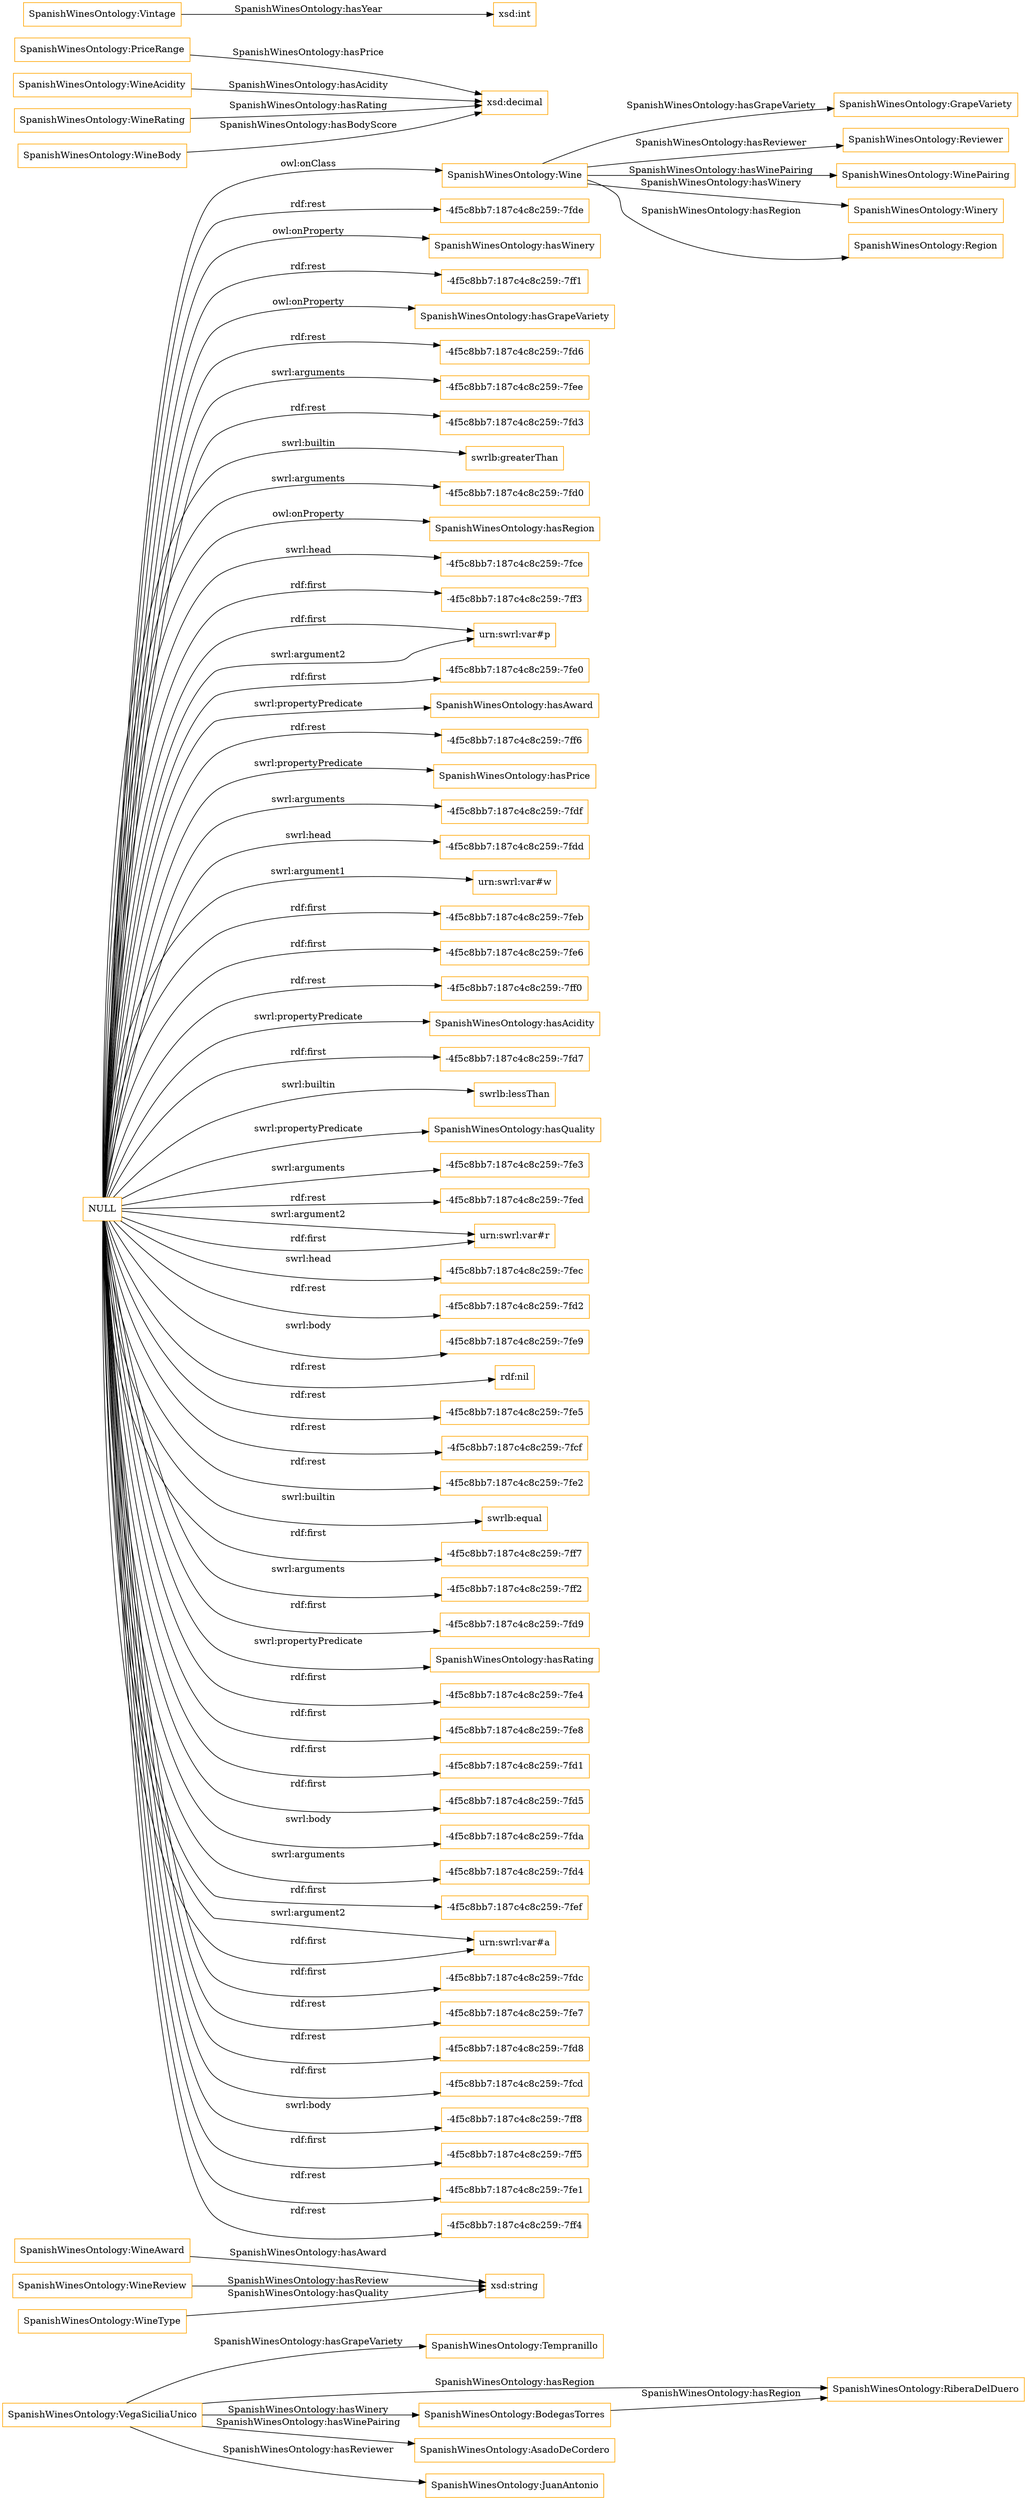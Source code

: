 digraph ar2dtool_diagram { 
rankdir=LR;
size="1501"
node [shape = rectangle, color="orange"]; "SpanishWinesOntology:Tempranillo" "SpanishWinesOntology:WineAward" "SpanishWinesOntology:GrapeVariety" "SpanishWinesOntology:WineReview" "SpanishWinesOntology:PriceRange" "SpanishWinesOntology:WineAcidity" "SpanishWinesOntology:Reviewer" "SpanishWinesOntology:Vintage" "SpanishWinesOntology:WineType" "SpanishWinesOntology:WineRating" "SpanishWinesOntology:RiberaDelDuero" "SpanishWinesOntology:WinePairing" "SpanishWinesOntology:WineBody" "SpanishWinesOntology:Wine" "SpanishWinesOntology:Winery" "SpanishWinesOntology:Region" ; /*classes style*/
	"SpanishWinesOntology:BodegasTorres" -> "SpanishWinesOntology:RiberaDelDuero" [ label = "SpanishWinesOntology:hasRegion" ];
	"SpanishWinesOntology:VegaSiciliaUnico" -> "SpanishWinesOntology:RiberaDelDuero" [ label = "SpanishWinesOntology:hasRegion" ];
	"SpanishWinesOntology:VegaSiciliaUnico" -> "SpanishWinesOntology:BodegasTorres" [ label = "SpanishWinesOntology:hasWinery" ];
	"SpanishWinesOntology:VegaSiciliaUnico" -> "SpanishWinesOntology:AsadoDeCordero" [ label = "SpanishWinesOntology:hasWinePairing" ];
	"SpanishWinesOntology:VegaSiciliaUnico" -> "SpanishWinesOntology:Tempranillo" [ label = "SpanishWinesOntology:hasGrapeVariety" ];
	"SpanishWinesOntology:VegaSiciliaUnico" -> "SpanishWinesOntology:JuanAntonio" [ label = "SpanishWinesOntology:hasReviewer" ];
	"NULL" -> "-4f5c8bb7:187c4c8c259:-7fde" [ label = "rdf:rest" ];
	"NULL" -> "SpanishWinesOntology:hasWinery" [ label = "owl:onProperty" ];
	"NULL" -> "-4f5c8bb7:187c4c8c259:-7ff1" [ label = "rdf:rest" ];
	"NULL" -> "SpanishWinesOntology:hasGrapeVariety" [ label = "owl:onProperty" ];
	"NULL" -> "-4f5c8bb7:187c4c8c259:-7fd6" [ label = "rdf:rest" ];
	"NULL" -> "-4f5c8bb7:187c4c8c259:-7fee" [ label = "swrl:arguments" ];
	"NULL" -> "-4f5c8bb7:187c4c8c259:-7fd3" [ label = "rdf:rest" ];
	"NULL" -> "swrlb:greaterThan" [ label = "swrl:builtin" ];
	"NULL" -> "-4f5c8bb7:187c4c8c259:-7fd0" [ label = "swrl:arguments" ];
	"NULL" -> "SpanishWinesOntology:hasRegion" [ label = "owl:onProperty" ];
	"NULL" -> "-4f5c8bb7:187c4c8c259:-7fce" [ label = "swrl:head" ];
	"NULL" -> "-4f5c8bb7:187c4c8c259:-7ff3" [ label = "rdf:first" ];
	"NULL" -> "urn:swrl:var#p" [ label = "rdf:first" ];
	"NULL" -> "-4f5c8bb7:187c4c8c259:-7fe0" [ label = "rdf:first" ];
	"NULL" -> "SpanishWinesOntology:hasAward" [ label = "swrl:propertyPredicate" ];
	"NULL" -> "-4f5c8bb7:187c4c8c259:-7ff6" [ label = "rdf:rest" ];
	"NULL" -> "SpanishWinesOntology:hasPrice" [ label = "swrl:propertyPredicate" ];
	"NULL" -> "-4f5c8bb7:187c4c8c259:-7fdf" [ label = "swrl:arguments" ];
	"NULL" -> "-4f5c8bb7:187c4c8c259:-7fdd" [ label = "swrl:head" ];
	"NULL" -> "urn:swrl:var#w" [ label = "swrl:argument1" ];
	"NULL" -> "-4f5c8bb7:187c4c8c259:-7feb" [ label = "rdf:first" ];
	"NULL" -> "-4f5c8bb7:187c4c8c259:-7fe6" [ label = "rdf:first" ];
	"NULL" -> "-4f5c8bb7:187c4c8c259:-7ff0" [ label = "rdf:rest" ];
	"NULL" -> "SpanishWinesOntology:hasAcidity" [ label = "swrl:propertyPredicate" ];
	"NULL" -> "-4f5c8bb7:187c4c8c259:-7fd7" [ label = "rdf:first" ];
	"NULL" -> "swrlb:lessThan" [ label = "swrl:builtin" ];
	"NULL" -> "SpanishWinesOntology:hasQuality" [ label = "swrl:propertyPredicate" ];
	"NULL" -> "-4f5c8bb7:187c4c8c259:-7fe3" [ label = "swrl:arguments" ];
	"NULL" -> "-4f5c8bb7:187c4c8c259:-7fed" [ label = "rdf:rest" ];
	"NULL" -> "urn:swrl:var#r" [ label = "swrl:argument2" ];
	"NULL" -> "-4f5c8bb7:187c4c8c259:-7fec" [ label = "swrl:head" ];
	"NULL" -> "-4f5c8bb7:187c4c8c259:-7fd2" [ label = "rdf:rest" ];
	"NULL" -> "-4f5c8bb7:187c4c8c259:-7fe9" [ label = "swrl:body" ];
	"NULL" -> "rdf:nil" [ label = "rdf:rest" ];
	"NULL" -> "-4f5c8bb7:187c4c8c259:-7fe5" [ label = "rdf:rest" ];
	"NULL" -> "SpanishWinesOntology:Wine" [ label = "owl:onClass" ];
	"NULL" -> "-4f5c8bb7:187c4c8c259:-7fcf" [ label = "rdf:rest" ];
	"NULL" -> "-4f5c8bb7:187c4c8c259:-7fe2" [ label = "rdf:rest" ];
	"NULL" -> "swrlb:equal" [ label = "swrl:builtin" ];
	"NULL" -> "-4f5c8bb7:187c4c8c259:-7ff7" [ label = "rdf:first" ];
	"NULL" -> "-4f5c8bb7:187c4c8c259:-7ff2" [ label = "swrl:arguments" ];
	"NULL" -> "-4f5c8bb7:187c4c8c259:-7fd9" [ label = "rdf:first" ];
	"NULL" -> "SpanishWinesOntology:hasRating" [ label = "swrl:propertyPredicate" ];
	"NULL" -> "-4f5c8bb7:187c4c8c259:-7fe4" [ label = "rdf:first" ];
	"NULL" -> "-4f5c8bb7:187c4c8c259:-7fe8" [ label = "rdf:first" ];
	"NULL" -> "-4f5c8bb7:187c4c8c259:-7fd1" [ label = "rdf:first" ];
	"NULL" -> "-4f5c8bb7:187c4c8c259:-7fd5" [ label = "rdf:first" ];
	"NULL" -> "-4f5c8bb7:187c4c8c259:-7fda" [ label = "swrl:body" ];
	"NULL" -> "-4f5c8bb7:187c4c8c259:-7fd4" [ label = "swrl:arguments" ];
	"NULL" -> "-4f5c8bb7:187c4c8c259:-7fef" [ label = "rdf:first" ];
	"NULL" -> "urn:swrl:var#a" [ label = "swrl:argument2" ];
	"NULL" -> "-4f5c8bb7:187c4c8c259:-7fdc" [ label = "rdf:first" ];
	"NULL" -> "-4f5c8bb7:187c4c8c259:-7fe7" [ label = "rdf:rest" ];
	"NULL" -> "urn:swrl:var#a" [ label = "rdf:first" ];
	"NULL" -> "-4f5c8bb7:187c4c8c259:-7fd8" [ label = "rdf:rest" ];
	"NULL" -> "urn:swrl:var#p" [ label = "swrl:argument2" ];
	"NULL" -> "-4f5c8bb7:187c4c8c259:-7fcd" [ label = "rdf:first" ];
	"NULL" -> "-4f5c8bb7:187c4c8c259:-7ff8" [ label = "swrl:body" ];
	"NULL" -> "-4f5c8bb7:187c4c8c259:-7ff5" [ label = "rdf:first" ];
	"NULL" -> "-4f5c8bb7:187c4c8c259:-7fe1" [ label = "rdf:rest" ];
	"NULL" -> "urn:swrl:var#r" [ label = "rdf:first" ];
	"NULL" -> "-4f5c8bb7:187c4c8c259:-7ff4" [ label = "rdf:rest" ];
	"SpanishWinesOntology:WineType" -> "xsd:string" [ label = "SpanishWinesOntology:hasQuality" ];
	"SpanishWinesOntology:WineAcidity" -> "xsd:decimal" [ label = "SpanishWinesOntology:hasAcidity" ];
	"SpanishWinesOntology:WineBody" -> "xsd:decimal" [ label = "SpanishWinesOntology:hasBodyScore" ];
	"SpanishWinesOntology:Wine" -> "SpanishWinesOntology:GrapeVariety" [ label = "SpanishWinesOntology:hasGrapeVariety" ];
	"SpanishWinesOntology:Vintage" -> "xsd:int" [ label = "SpanishWinesOntology:hasYear" ];
	"SpanishWinesOntology:WineAward" -> "xsd:string" [ label = "SpanishWinesOntology:hasAward" ];
	"SpanishWinesOntology:WineReview" -> "xsd:string" [ label = "SpanishWinesOntology:hasReview" ];
	"SpanishWinesOntology:PriceRange" -> "xsd:decimal" [ label = "SpanishWinesOntology:hasPrice" ];
	"SpanishWinesOntology:Wine" -> "SpanishWinesOntology:Winery" [ label = "SpanishWinesOntology:hasWinery" ];
	"SpanishWinesOntology:Wine" -> "SpanishWinesOntology:Reviewer" [ label = "SpanishWinesOntology:hasReviewer" ];
	"SpanishWinesOntology:Wine" -> "SpanishWinesOntology:Region" [ label = "SpanishWinesOntology:hasRegion" ];
	"SpanishWinesOntology:WineRating" -> "xsd:decimal" [ label = "SpanishWinesOntology:hasRating" ];
	"SpanishWinesOntology:Wine" -> "SpanishWinesOntology:WinePairing" [ label = "SpanishWinesOntology:hasWinePairing" ];

}
